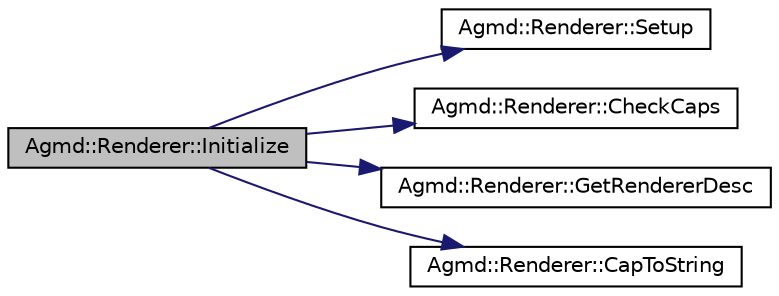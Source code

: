 digraph "Agmd::Renderer::Initialize"
{
  edge [fontname="Helvetica",fontsize="10",labelfontname="Helvetica",labelfontsize="10"];
  node [fontname="Helvetica",fontsize="10",shape=record];
  rankdir="LR";
  Node1 [label="Agmd::Renderer::Initialize",height=0.2,width=0.4,color="black", fillcolor="grey75", style="filled" fontcolor="black"];
  Node1 -> Node2 [color="midnightblue",fontsize="10",style="solid",fontname="Helvetica"];
  Node2 [label="Agmd::Renderer::Setup",height=0.2,width=0.4,color="black", fillcolor="white", style="filled",URL="$class_agmd_1_1_renderer.html#a493896e9f16f682d0b752bc3a8ceb0b2"];
  Node1 -> Node3 [color="midnightblue",fontsize="10",style="solid",fontname="Helvetica"];
  Node3 [label="Agmd::Renderer::CheckCaps",height=0.2,width=0.4,color="black", fillcolor="white", style="filled",URL="$class_agmd_1_1_renderer.html#ac9766e3730c2f58fe3e0692ac9d413fc"];
  Node1 -> Node4 [color="midnightblue",fontsize="10",style="solid",fontname="Helvetica"];
  Node4 [label="Agmd::Renderer::GetRendererDesc",height=0.2,width=0.4,color="black", fillcolor="white", style="filled",URL="$class_agmd_1_1_renderer.html#a059a168c5fbef87bf870a36fa4971bd2"];
  Node1 -> Node5 [color="midnightblue",fontsize="10",style="solid",fontname="Helvetica"];
  Node5 [label="Agmd::Renderer::CapToString",height=0.2,width=0.4,color="black", fillcolor="white", style="filled",URL="$class_agmd_1_1_renderer.html#a6aa4bdf7141c687a7eb495f3abe0af6b"];
}
